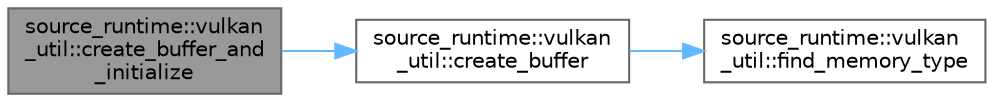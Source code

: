 digraph "source_runtime::vulkan_util::create_buffer_and_initialize"
{
 // LATEX_PDF_SIZE
  bgcolor="transparent";
  edge [fontname=Helvetica,fontsize=10,labelfontname=Helvetica,labelfontsize=10];
  node [fontname=Helvetica,fontsize=10,shape=box,height=0.2,width=0.4];
  rankdir="LR";
  Node1 [id="Node000001",label="source_runtime::vulkan\l_util::create_buffer_and\l_initialize",height=0.2,width=0.4,color="gray40", fillcolor="grey60", style="filled", fontcolor="black",tooltip=" "];
  Node1 -> Node2 [id="edge1_Node000001_Node000002",color="steelblue1",style="solid",tooltip=" "];
  Node2 [id="Node000002",label="source_runtime::vulkan\l_util::create_buffer",height=0.2,width=0.4,color="grey40", fillcolor="white", style="filled",URL="$classsource__runtime_1_1vulkan__util.html#aa17ec3b828459f2e13b927379d971473",tooltip=" "];
  Node2 -> Node3 [id="edge2_Node000002_Node000003",color="steelblue1",style="solid",tooltip=" "];
  Node3 [id="Node000003",label="source_runtime::vulkan\l_util::find_memory_type",height=0.2,width=0.4,color="grey40", fillcolor="white", style="filled",URL="$classsource__runtime_1_1vulkan__util.html#ae200dfab0b20d5b3c55010ec1ee1180a",tooltip=" "];
}
